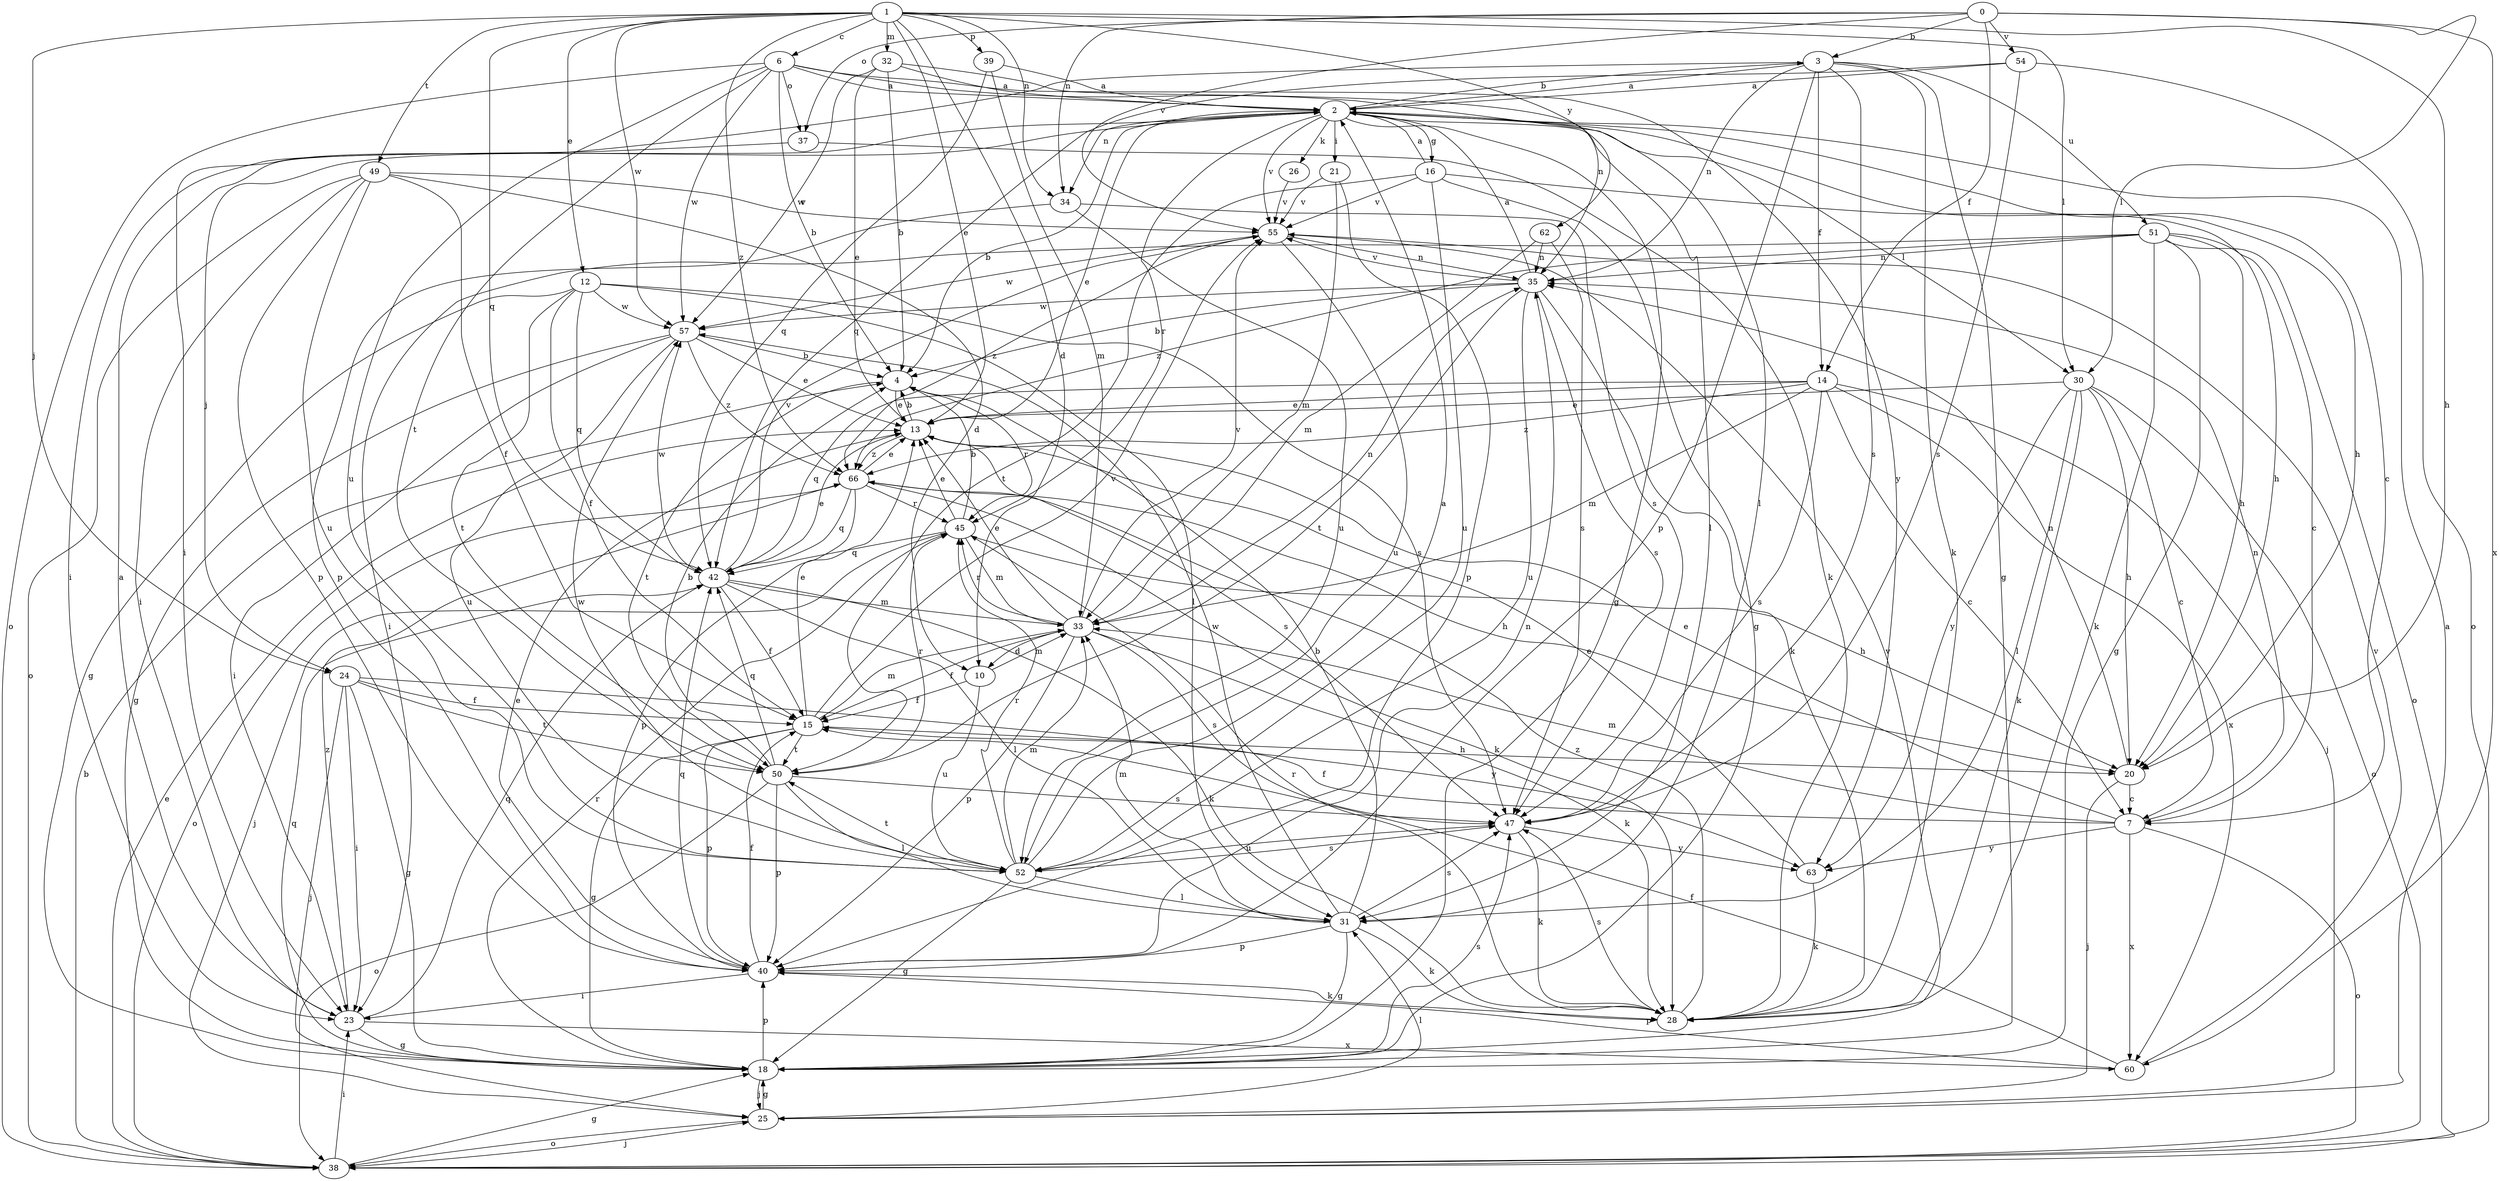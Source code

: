 strict digraph  {
0;
1;
2;
3;
4;
6;
7;
10;
12;
13;
14;
15;
16;
18;
20;
21;
23;
24;
25;
26;
28;
30;
31;
32;
33;
34;
35;
37;
38;
39;
40;
42;
45;
47;
49;
50;
51;
52;
54;
55;
57;
60;
62;
63;
66;
0 -> 3  [label=b];
0 -> 14  [label=f];
0 -> 30  [label=l];
0 -> 34  [label=n];
0 -> 37  [label=o];
0 -> 54  [label=v];
0 -> 55  [label=v];
0 -> 60  [label=x];
1 -> 6  [label=c];
1 -> 10  [label=d];
1 -> 12  [label=e];
1 -> 13  [label=e];
1 -> 20  [label=h];
1 -> 24  [label=j];
1 -> 30  [label=l];
1 -> 32  [label=m];
1 -> 34  [label=n];
1 -> 39  [label=p];
1 -> 42  [label=q];
1 -> 49  [label=t];
1 -> 57  [label=w];
1 -> 62  [label=y];
1 -> 66  [label=z];
2 -> 3  [label=b];
2 -> 4  [label=b];
2 -> 7  [label=c];
2 -> 13  [label=e];
2 -> 16  [label=g];
2 -> 18  [label=g];
2 -> 20  [label=h];
2 -> 21  [label=i];
2 -> 24  [label=j];
2 -> 26  [label=k];
2 -> 30  [label=l];
2 -> 31  [label=l];
2 -> 34  [label=n];
2 -> 45  [label=r];
2 -> 55  [label=v];
3 -> 2  [label=a];
3 -> 14  [label=f];
3 -> 18  [label=g];
3 -> 23  [label=i];
3 -> 28  [label=k];
3 -> 35  [label=n];
3 -> 40  [label=p];
3 -> 47  [label=s];
3 -> 51  [label=u];
4 -> 13  [label=e];
4 -> 45  [label=r];
4 -> 50  [label=t];
6 -> 2  [label=a];
6 -> 4  [label=b];
6 -> 31  [label=l];
6 -> 37  [label=o];
6 -> 38  [label=o];
6 -> 50  [label=t];
6 -> 52  [label=u];
6 -> 57  [label=w];
6 -> 63  [label=y];
7 -> 13  [label=e];
7 -> 15  [label=f];
7 -> 33  [label=m];
7 -> 35  [label=n];
7 -> 38  [label=o];
7 -> 60  [label=x];
7 -> 63  [label=y];
10 -> 15  [label=f];
10 -> 33  [label=m];
10 -> 52  [label=u];
12 -> 15  [label=f];
12 -> 18  [label=g];
12 -> 31  [label=l];
12 -> 42  [label=q];
12 -> 47  [label=s];
12 -> 50  [label=t];
12 -> 57  [label=w];
13 -> 4  [label=b];
13 -> 47  [label=s];
13 -> 66  [label=z];
14 -> 7  [label=c];
14 -> 13  [label=e];
14 -> 25  [label=j];
14 -> 33  [label=m];
14 -> 42  [label=q];
14 -> 47  [label=s];
14 -> 60  [label=x];
14 -> 66  [label=z];
15 -> 13  [label=e];
15 -> 18  [label=g];
15 -> 20  [label=h];
15 -> 33  [label=m];
15 -> 40  [label=p];
15 -> 50  [label=t];
15 -> 55  [label=v];
16 -> 2  [label=a];
16 -> 18  [label=g];
16 -> 20  [label=h];
16 -> 50  [label=t];
16 -> 52  [label=u];
16 -> 55  [label=v];
18 -> 25  [label=j];
18 -> 40  [label=p];
18 -> 42  [label=q];
18 -> 45  [label=r];
18 -> 47  [label=s];
18 -> 55  [label=v];
20 -> 7  [label=c];
20 -> 25  [label=j];
20 -> 35  [label=n];
21 -> 33  [label=m];
21 -> 40  [label=p];
21 -> 55  [label=v];
23 -> 2  [label=a];
23 -> 18  [label=g];
23 -> 42  [label=q];
23 -> 60  [label=x];
23 -> 66  [label=z];
24 -> 15  [label=f];
24 -> 18  [label=g];
24 -> 23  [label=i];
24 -> 25  [label=j];
24 -> 50  [label=t];
24 -> 63  [label=y];
25 -> 2  [label=a];
25 -> 18  [label=g];
25 -> 31  [label=l];
25 -> 38  [label=o];
26 -> 55  [label=v];
28 -> 45  [label=r];
28 -> 47  [label=s];
28 -> 66  [label=z];
30 -> 7  [label=c];
30 -> 13  [label=e];
30 -> 20  [label=h];
30 -> 28  [label=k];
30 -> 31  [label=l];
30 -> 38  [label=o];
30 -> 63  [label=y];
31 -> 4  [label=b];
31 -> 18  [label=g];
31 -> 28  [label=k];
31 -> 33  [label=m];
31 -> 40  [label=p];
31 -> 47  [label=s];
31 -> 57  [label=w];
32 -> 2  [label=a];
32 -> 4  [label=b];
32 -> 13  [label=e];
32 -> 35  [label=n];
32 -> 57  [label=w];
33 -> 10  [label=d];
33 -> 13  [label=e];
33 -> 15  [label=f];
33 -> 28  [label=k];
33 -> 35  [label=n];
33 -> 40  [label=p];
33 -> 45  [label=r];
33 -> 47  [label=s];
33 -> 55  [label=v];
34 -> 40  [label=p];
34 -> 47  [label=s];
34 -> 52  [label=u];
35 -> 2  [label=a];
35 -> 4  [label=b];
35 -> 28  [label=k];
35 -> 47  [label=s];
35 -> 50  [label=t];
35 -> 52  [label=u];
35 -> 55  [label=v];
35 -> 57  [label=w];
37 -> 23  [label=i];
37 -> 28  [label=k];
38 -> 4  [label=b];
38 -> 13  [label=e];
38 -> 18  [label=g];
38 -> 23  [label=i];
38 -> 25  [label=j];
39 -> 2  [label=a];
39 -> 33  [label=m];
39 -> 42  [label=q];
40 -> 13  [label=e];
40 -> 15  [label=f];
40 -> 23  [label=i];
40 -> 28  [label=k];
40 -> 35  [label=n];
40 -> 42  [label=q];
42 -> 13  [label=e];
42 -> 15  [label=f];
42 -> 28  [label=k];
42 -> 31  [label=l];
42 -> 33  [label=m];
42 -> 55  [label=v];
42 -> 57  [label=w];
45 -> 4  [label=b];
45 -> 13  [label=e];
45 -> 20  [label=h];
45 -> 25  [label=j];
45 -> 33  [label=m];
45 -> 42  [label=q];
47 -> 28  [label=k];
47 -> 52  [label=u];
47 -> 63  [label=y];
49 -> 10  [label=d];
49 -> 15  [label=f];
49 -> 23  [label=i];
49 -> 38  [label=o];
49 -> 40  [label=p];
49 -> 52  [label=u];
49 -> 55  [label=v];
50 -> 4  [label=b];
50 -> 31  [label=l];
50 -> 38  [label=o];
50 -> 40  [label=p];
50 -> 42  [label=q];
50 -> 45  [label=r];
50 -> 47  [label=s];
51 -> 7  [label=c];
51 -> 18  [label=g];
51 -> 20  [label=h];
51 -> 23  [label=i];
51 -> 28  [label=k];
51 -> 35  [label=n];
51 -> 38  [label=o];
51 -> 66  [label=z];
52 -> 2  [label=a];
52 -> 18  [label=g];
52 -> 31  [label=l];
52 -> 33  [label=m];
52 -> 45  [label=r];
52 -> 47  [label=s];
52 -> 50  [label=t];
52 -> 57  [label=w];
54 -> 2  [label=a];
54 -> 38  [label=o];
54 -> 42  [label=q];
54 -> 47  [label=s];
55 -> 35  [label=n];
55 -> 52  [label=u];
55 -> 57  [label=w];
55 -> 66  [label=z];
57 -> 4  [label=b];
57 -> 13  [label=e];
57 -> 18  [label=g];
57 -> 23  [label=i];
57 -> 52  [label=u];
57 -> 66  [label=z];
60 -> 15  [label=f];
60 -> 40  [label=p];
60 -> 55  [label=v];
62 -> 33  [label=m];
62 -> 35  [label=n];
62 -> 47  [label=s];
63 -> 13  [label=e];
63 -> 28  [label=k];
66 -> 13  [label=e];
66 -> 20  [label=h];
66 -> 28  [label=k];
66 -> 38  [label=o];
66 -> 40  [label=p];
66 -> 42  [label=q];
66 -> 45  [label=r];
}
